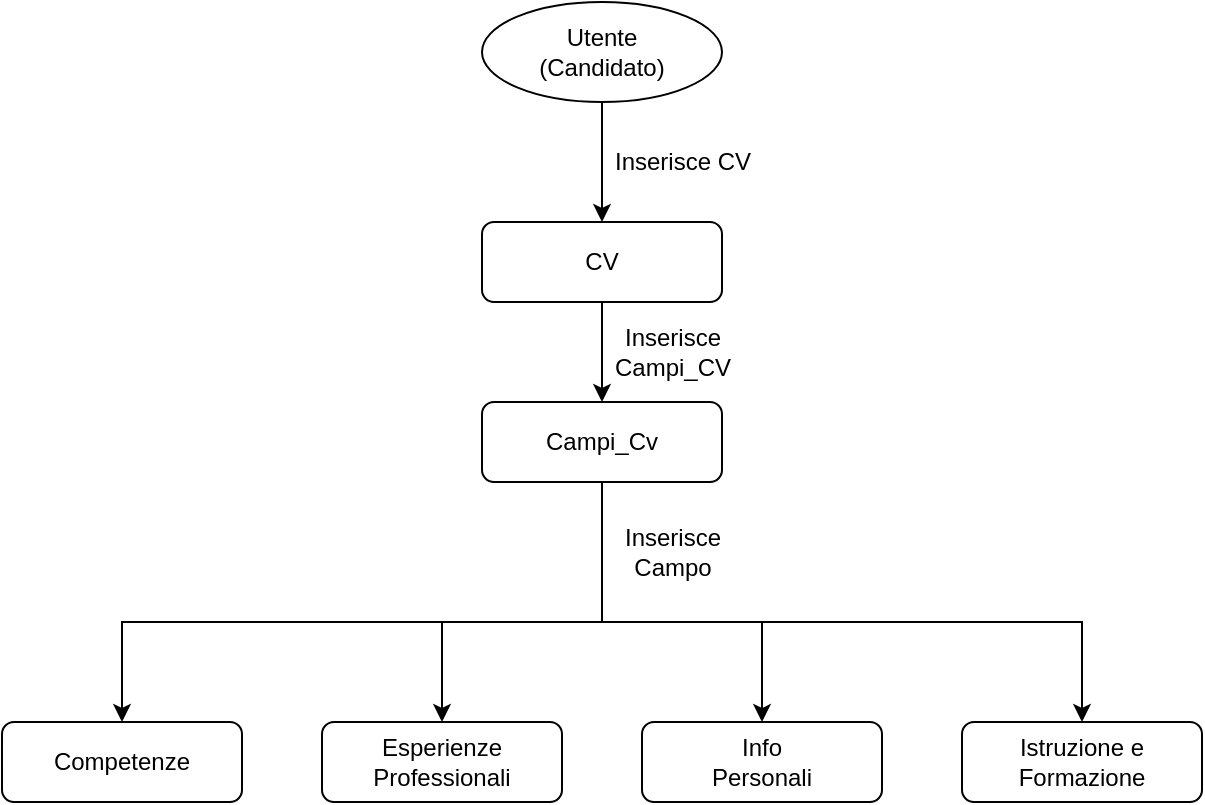 <mxfile version="14.1.8" type="device"><diagram id="DkjkHHmb1K6dx0x2qL06" name="Page-1"><mxGraphModel dx="1038" dy="580" grid="1" gridSize="10" guides="1" tooltips="1" connect="1" arrows="1" fold="1" page="1" pageScale="1" pageWidth="827" pageHeight="1169" math="0" shadow="0"><root><mxCell id="0"/><mxCell id="1" parent="0"/><mxCell id="4tRiHlCbshdGUb1WwJ77-3" style="edgeStyle=orthogonalEdgeStyle;rounded=0;orthogonalLoop=1;jettySize=auto;html=1;entryX=0.5;entryY=0;entryDx=0;entryDy=0;" edge="1" parent="1" source="4tRiHlCbshdGUb1WwJ77-1" target="4tRiHlCbshdGUb1WwJ77-2"><mxGeometry relative="1" as="geometry"/></mxCell><mxCell id="4tRiHlCbshdGUb1WwJ77-1" value="Utente&lt;br&gt;(Candidato)" style="ellipse;whiteSpace=wrap;html=1;" vertex="1" parent="1"><mxGeometry x="354" y="110" width="120" height="50" as="geometry"/></mxCell><mxCell id="4tRiHlCbshdGUb1WwJ77-8" style="edgeStyle=orthogonalEdgeStyle;rounded=0;orthogonalLoop=1;jettySize=auto;html=1;entryX=0.5;entryY=0;entryDx=0;entryDy=0;" edge="1" parent="1" source="4tRiHlCbshdGUb1WwJ77-2" target="4tRiHlCbshdGUb1WwJ77-7"><mxGeometry relative="1" as="geometry"/></mxCell><mxCell id="4tRiHlCbshdGUb1WwJ77-2" value="CV" style="rounded=1;whiteSpace=wrap;html=1;" vertex="1" parent="1"><mxGeometry x="354" y="220" width="120" height="40" as="geometry"/></mxCell><mxCell id="4tRiHlCbshdGUb1WwJ77-4" value="Inserisce CV" style="text;html=1;align=center;verticalAlign=middle;resizable=0;points=[];autosize=1;" vertex="1" parent="1"><mxGeometry x="414" y="180" width="80" height="20" as="geometry"/></mxCell><mxCell id="4tRiHlCbshdGUb1WwJ77-5" value="Info&lt;br&gt;Personali" style="rounded=1;whiteSpace=wrap;html=1;" vertex="1" parent="1"><mxGeometry x="434" y="470" width="120" height="40" as="geometry"/></mxCell><mxCell id="4tRiHlCbshdGUb1WwJ77-6" value="Esperienze Professionali" style="rounded=1;whiteSpace=wrap;html=1;" vertex="1" parent="1"><mxGeometry x="274" y="470" width="120" height="40" as="geometry"/></mxCell><mxCell id="4tRiHlCbshdGUb1WwJ77-13" style="edgeStyle=orthogonalEdgeStyle;rounded=0;orthogonalLoop=1;jettySize=auto;html=1;" edge="1" parent="1" source="4tRiHlCbshdGUb1WwJ77-7" target="4tRiHlCbshdGUb1WwJ77-10"><mxGeometry relative="1" as="geometry"><Array as="points"><mxPoint x="414" y="420"/><mxPoint x="174" y="420"/></Array></mxGeometry></mxCell><mxCell id="4tRiHlCbshdGUb1WwJ77-14" style="edgeStyle=orthogonalEdgeStyle;rounded=0;orthogonalLoop=1;jettySize=auto;html=1;entryX=0.5;entryY=0;entryDx=0;entryDy=0;" edge="1" parent="1" source="4tRiHlCbshdGUb1WwJ77-7" target="4tRiHlCbshdGUb1WwJ77-6"><mxGeometry relative="1" as="geometry"><Array as="points"><mxPoint x="414" y="420"/><mxPoint x="334" y="420"/></Array></mxGeometry></mxCell><mxCell id="4tRiHlCbshdGUb1WwJ77-15" style="edgeStyle=orthogonalEdgeStyle;rounded=0;orthogonalLoop=1;jettySize=auto;html=1;entryX=0.5;entryY=0;entryDx=0;entryDy=0;" edge="1" parent="1" source="4tRiHlCbshdGUb1WwJ77-7" target="4tRiHlCbshdGUb1WwJ77-5"><mxGeometry relative="1" as="geometry"><Array as="points"><mxPoint x="414" y="420"/><mxPoint x="494" y="420"/></Array></mxGeometry></mxCell><mxCell id="4tRiHlCbshdGUb1WwJ77-16" style="edgeStyle=orthogonalEdgeStyle;rounded=0;orthogonalLoop=1;jettySize=auto;html=1;" edge="1" parent="1" source="4tRiHlCbshdGUb1WwJ77-7" target="4tRiHlCbshdGUb1WwJ77-11"><mxGeometry relative="1" as="geometry"><Array as="points"><mxPoint x="414" y="420"/><mxPoint x="654" y="420"/></Array></mxGeometry></mxCell><mxCell id="4tRiHlCbshdGUb1WwJ77-7" value="Campi_Cv" style="rounded=1;whiteSpace=wrap;html=1;" vertex="1" parent="1"><mxGeometry x="354" y="310" width="120" height="40" as="geometry"/></mxCell><mxCell id="4tRiHlCbshdGUb1WwJ77-9" value="Inserisce&lt;br&gt;Campi_CV" style="text;html=1;align=center;verticalAlign=middle;resizable=0;points=[];autosize=1;" vertex="1" parent="1"><mxGeometry x="414" y="270" width="70" height="30" as="geometry"/></mxCell><mxCell id="4tRiHlCbshdGUb1WwJ77-10" value="Competenze" style="rounded=1;whiteSpace=wrap;html=1;" vertex="1" parent="1"><mxGeometry x="114" y="470" width="120" height="40" as="geometry"/></mxCell><mxCell id="4tRiHlCbshdGUb1WwJ77-11" value="Istruzione e Formazione" style="rounded=1;whiteSpace=wrap;html=1;" vertex="1" parent="1"><mxGeometry x="594" y="470" width="120" height="40" as="geometry"/></mxCell><mxCell id="4tRiHlCbshdGUb1WwJ77-17" value="Inserisce&lt;br&gt;Campo" style="text;html=1;align=center;verticalAlign=middle;resizable=0;points=[];autosize=1;" vertex="1" parent="1"><mxGeometry x="419" y="370" width="60" height="30" as="geometry"/></mxCell></root></mxGraphModel></diagram></mxfile>